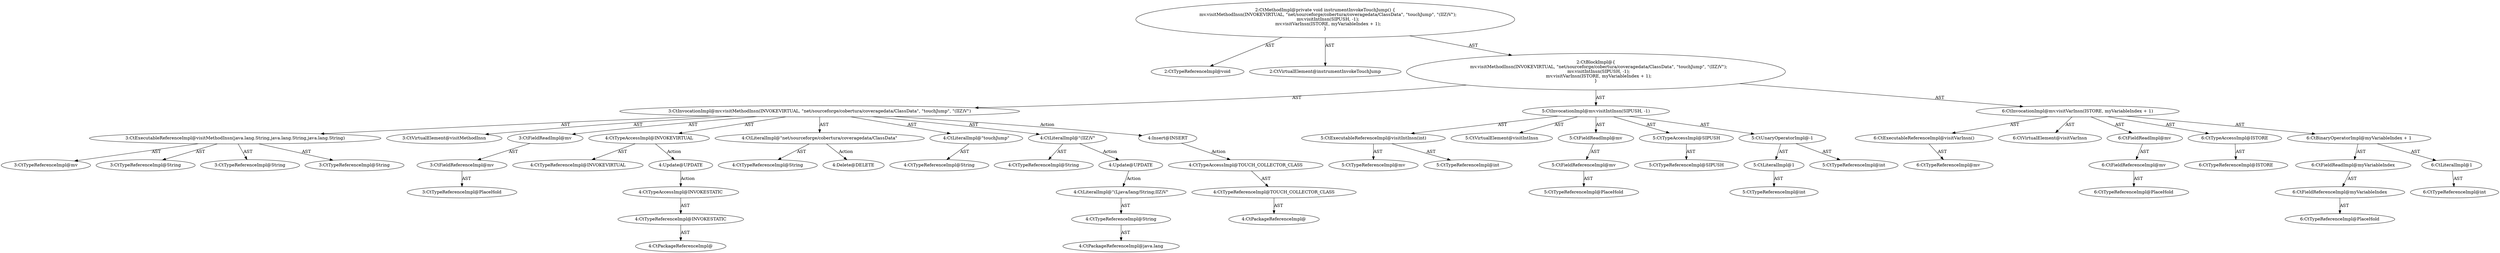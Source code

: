 digraph "instrumentInvokeTouchJump#?" {
0 [label="2:CtTypeReferenceImpl@void" shape=ellipse]
1 [label="2:CtVirtualElement@instrumentInvokeTouchJump" shape=ellipse]
2 [label="3:CtExecutableReferenceImpl@visitMethodInsn(java.lang.String,java.lang.String,java.lang.String)" shape=ellipse]
3 [label="3:CtTypeReferenceImpl@mv" shape=ellipse]
4 [label="3:CtTypeReferenceImpl@String" shape=ellipse]
5 [label="3:CtTypeReferenceImpl@String" shape=ellipse]
6 [label="3:CtTypeReferenceImpl@String" shape=ellipse]
7 [label="3:CtVirtualElement@visitMethodInsn" shape=ellipse]
8 [label="3:CtFieldReferenceImpl@mv" shape=ellipse]
9 [label="3:CtTypeReferenceImpl@PlaceHold" shape=ellipse]
10 [label="3:CtFieldReadImpl@mv" shape=ellipse]
11 [label="4:CtTypeAccessImpl@INVOKEVIRTUAL" shape=ellipse]
12 [label="4:CtTypeReferenceImpl@INVOKEVIRTUAL" shape=ellipse]
13 [label="4:CtLiteralImpl@\"net/sourceforge/cobertura/coveragedata/ClassData\"" shape=ellipse]
14 [label="4:CtTypeReferenceImpl@String" shape=ellipse]
15 [label="4:CtLiteralImpl@\"touchJump\"" shape=ellipse]
16 [label="4:CtTypeReferenceImpl@String" shape=ellipse]
17 [label="4:CtLiteralImpl@\"(IIZ)V\"" shape=ellipse]
18 [label="4:CtTypeReferenceImpl@String" shape=ellipse]
19 [label="3:CtInvocationImpl@mv.visitMethodInsn(INVOKEVIRTUAL, \"net/sourceforge/cobertura/coveragedata/ClassData\", \"touchJump\", \"(IIZ)V\")" shape=ellipse]
20 [label="5:CtExecutableReferenceImpl@visitIntInsn(int)" shape=ellipse]
21 [label="5:CtTypeReferenceImpl@mv" shape=ellipse]
22 [label="5:CtTypeReferenceImpl@int" shape=ellipse]
23 [label="5:CtVirtualElement@visitIntInsn" shape=ellipse]
24 [label="5:CtFieldReferenceImpl@mv" shape=ellipse]
25 [label="5:CtTypeReferenceImpl@PlaceHold" shape=ellipse]
26 [label="5:CtFieldReadImpl@mv" shape=ellipse]
27 [label="5:CtTypeAccessImpl@SIPUSH" shape=ellipse]
28 [label="5:CtTypeReferenceImpl@SIPUSH" shape=ellipse]
29 [label="5:CtLiteralImpl@1" shape=ellipse]
30 [label="5:CtTypeReferenceImpl@int" shape=ellipse]
31 [label="5:CtUnaryOperatorImpl@-1" shape=ellipse]
32 [label="5:CtTypeReferenceImpl@int" shape=ellipse]
33 [label="5:CtInvocationImpl@mv.visitIntInsn(SIPUSH, -1)" shape=ellipse]
34 [label="6:CtExecutableReferenceImpl@visitVarInsn()" shape=ellipse]
35 [label="6:CtTypeReferenceImpl@mv" shape=ellipse]
36 [label="6:CtVirtualElement@visitVarInsn" shape=ellipse]
37 [label="6:CtFieldReferenceImpl@mv" shape=ellipse]
38 [label="6:CtTypeReferenceImpl@PlaceHold" shape=ellipse]
39 [label="6:CtFieldReadImpl@mv" shape=ellipse]
40 [label="6:CtTypeAccessImpl@ISTORE" shape=ellipse]
41 [label="6:CtTypeReferenceImpl@ISTORE" shape=ellipse]
42 [label="6:CtFieldReferenceImpl@myVariableIndex" shape=ellipse]
43 [label="6:CtTypeReferenceImpl@PlaceHold" shape=ellipse]
44 [label="6:CtFieldReadImpl@myVariableIndex" shape=ellipse]
45 [label="6:CtLiteralImpl@1" shape=ellipse]
46 [label="6:CtTypeReferenceImpl@int" shape=ellipse]
47 [label="6:CtBinaryOperatorImpl@myVariableIndex + 1" shape=ellipse]
48 [label="6:CtInvocationImpl@mv.visitVarInsn(ISTORE, myVariableIndex + 1)" shape=ellipse]
49 [label="2:CtBlockImpl@\{
    mv.visitMethodInsn(INVOKEVIRTUAL, \"net/sourceforge/cobertura/coveragedata/ClassData\", \"touchJump\", \"(IIZ)V\");
    mv.visitIntInsn(SIPUSH, -1);
    mv.visitVarInsn(ISTORE, myVariableIndex + 1);
\}" shape=ellipse]
50 [label="2:CtMethodImpl@private void instrumentInvokeTouchJump() \{
    mv.visitMethodInsn(INVOKEVIRTUAL, \"net/sourceforge/cobertura/coveragedata/ClassData\", \"touchJump\", \"(IIZ)V\");
    mv.visitIntInsn(SIPUSH, -1);
    mv.visitVarInsn(ISTORE, myVariableIndex + 1);
\}" shape=ellipse]
51 [label="4:Update@UPDATE" shape=ellipse]
52 [label="4:CtPackageReferenceImpl@" shape=ellipse]
53 [label="4:CtTypeReferenceImpl@INVOKESTATIC" shape=ellipse]
54 [label="4:CtTypeAccessImpl@INVOKESTATIC" shape=ellipse]
55 [label="4:Update@UPDATE" shape=ellipse]
56 [label="4:CtPackageReferenceImpl@java.lang" shape=ellipse]
57 [label="4:CtTypeReferenceImpl@String" shape=ellipse]
58 [label="4:CtLiteralImpl@\"(Ljava/lang/String;IIZ)V\"" shape=ellipse]
59 [label="4:Delete@DELETE" shape=ellipse]
60 [label="4:Insert@INSERT" shape=ellipse]
61 [label="4:CtPackageReferenceImpl@" shape=ellipse]
62 [label="4:CtTypeReferenceImpl@TOUCH_COLLECTOR_CLASS" shape=ellipse]
63 [label="4:CtTypeAccessImpl@TOUCH_COLLECTOR_CLASS" shape=ellipse]
2 -> 3 [label="AST"];
2 -> 4 [label="AST"];
2 -> 5 [label="AST"];
2 -> 6 [label="AST"];
8 -> 9 [label="AST"];
10 -> 8 [label="AST"];
11 -> 12 [label="AST"];
11 -> 51 [label="Action"];
13 -> 14 [label="AST"];
13 -> 59 [label="Action"];
15 -> 16 [label="AST"];
17 -> 18 [label="AST"];
17 -> 55 [label="Action"];
19 -> 7 [label="AST"];
19 -> 10 [label="AST"];
19 -> 2 [label="AST"];
19 -> 11 [label="AST"];
19 -> 13 [label="AST"];
19 -> 15 [label="AST"];
19 -> 17 [label="AST"];
19 -> 60 [label="Action"];
20 -> 21 [label="AST"];
20 -> 22 [label="AST"];
24 -> 25 [label="AST"];
26 -> 24 [label="AST"];
27 -> 28 [label="AST"];
29 -> 30 [label="AST"];
31 -> 32 [label="AST"];
31 -> 29 [label="AST"];
33 -> 23 [label="AST"];
33 -> 26 [label="AST"];
33 -> 20 [label="AST"];
33 -> 27 [label="AST"];
33 -> 31 [label="AST"];
34 -> 35 [label="AST"];
37 -> 38 [label="AST"];
39 -> 37 [label="AST"];
40 -> 41 [label="AST"];
42 -> 43 [label="AST"];
44 -> 42 [label="AST"];
45 -> 46 [label="AST"];
47 -> 44 [label="AST"];
47 -> 45 [label="AST"];
48 -> 36 [label="AST"];
48 -> 39 [label="AST"];
48 -> 34 [label="AST"];
48 -> 40 [label="AST"];
48 -> 47 [label="AST"];
49 -> 19 [label="AST"];
49 -> 33 [label="AST"];
49 -> 48 [label="AST"];
50 -> 1 [label="AST"];
50 -> 0 [label="AST"];
50 -> 49 [label="AST"];
51 -> 54 [label="Action"];
53 -> 52 [label="AST"];
54 -> 53 [label="AST"];
55 -> 58 [label="Action"];
57 -> 56 [label="AST"];
58 -> 57 [label="AST"];
60 -> 63 [label="Action"];
62 -> 61 [label="AST"];
63 -> 62 [label="AST"];
}